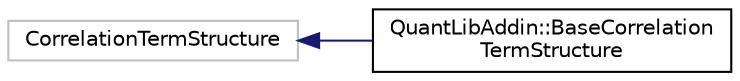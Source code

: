 digraph "Graphical Class Hierarchy"
{
  edge [fontname="Helvetica",fontsize="10",labelfontname="Helvetica",labelfontsize="10"];
  node [fontname="Helvetica",fontsize="10",shape=record];
  rankdir="LR";
  Node269 [label="CorrelationTermStructure",height=0.2,width=0.4,color="grey75", fillcolor="white", style="filled"];
  Node269 -> Node0 [dir="back",color="midnightblue",fontsize="10",style="solid",fontname="Helvetica"];
  Node0 [label="QuantLibAddin::BaseCorrelation\lTermStructure",height=0.2,width=0.4,color="black", fillcolor="white", style="filled",URL="$class_quant_lib_addin_1_1_base_correlation_term_structure.html"];
}
